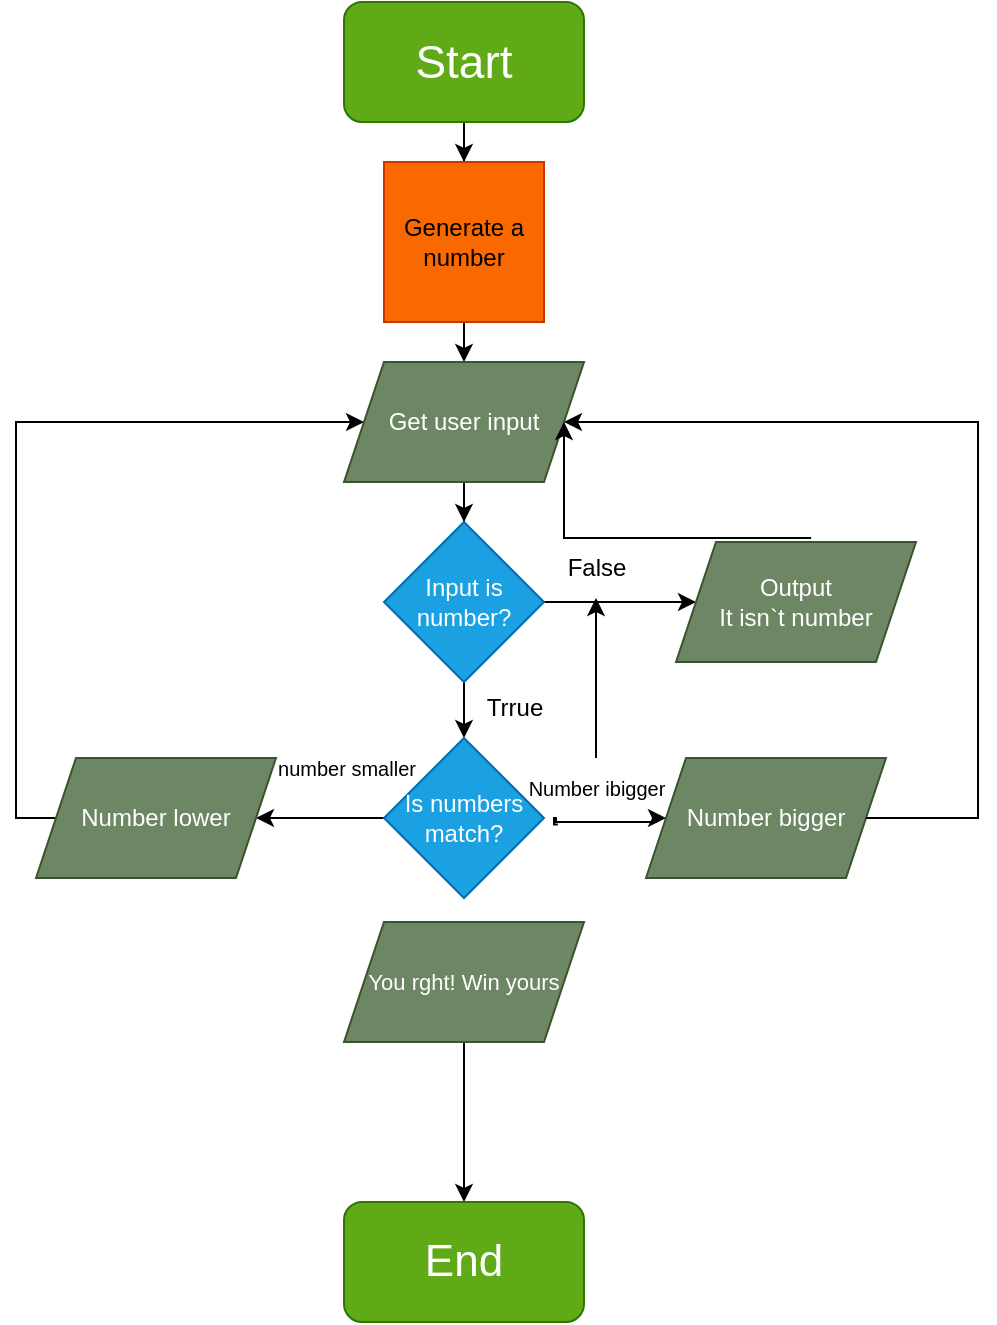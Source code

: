 <mxfile version="21.7.5" type="device">
  <diagram name="Страница — 1" id="zEwPG2Rf7rxG7eiGCEeS">
    <mxGraphModel dx="1009" dy="581" grid="1" gridSize="10" guides="1" tooltips="1" connect="1" arrows="1" fold="1" page="1" pageScale="1" pageWidth="827" pageHeight="1169" math="0" shadow="0">
      <root>
        <mxCell id="0" />
        <mxCell id="1" parent="0" />
        <mxCell id="aCeoo1v0vQvurUPuVx7p-3" value="" style="edgeStyle=orthogonalEdgeStyle;rounded=0;orthogonalLoop=1;jettySize=auto;html=1;" edge="1" parent="1" source="aCeoo1v0vQvurUPuVx7p-1" target="aCeoo1v0vQvurUPuVx7p-2">
          <mxGeometry relative="1" as="geometry" />
        </mxCell>
        <mxCell id="aCeoo1v0vQvurUPuVx7p-1" value="&lt;font style=&quot;font-size: 23px;&quot;&gt;Start&lt;/font&gt;" style="rounded=1;whiteSpace=wrap;html=1;fillColor=#60a917;strokeColor=#2D7600;fontColor=#ffffff;" vertex="1" parent="1">
          <mxGeometry x="354" y="30" width="120" height="60" as="geometry" />
        </mxCell>
        <mxCell id="aCeoo1v0vQvurUPuVx7p-7" value="" style="edgeStyle=orthogonalEdgeStyle;rounded=0;orthogonalLoop=1;jettySize=auto;html=1;" edge="1" parent="1" source="aCeoo1v0vQvurUPuVx7p-2">
          <mxGeometry relative="1" as="geometry">
            <mxPoint x="414" y="210" as="targetPoint" />
          </mxGeometry>
        </mxCell>
        <mxCell id="aCeoo1v0vQvurUPuVx7p-2" value="Generate a number" style="whiteSpace=wrap;html=1;aspect=fixed;fillColor=#fa6800;fontColor=#000000;strokeColor=#C73500;" vertex="1" parent="1">
          <mxGeometry x="374" y="110" width="80" height="80" as="geometry" />
        </mxCell>
        <mxCell id="aCeoo1v0vQvurUPuVx7p-13" value="" style="edgeStyle=orthogonalEdgeStyle;rounded=0;orthogonalLoop=1;jettySize=auto;html=1;" edge="1" parent="1" source="aCeoo1v0vQvurUPuVx7p-8" target="aCeoo1v0vQvurUPuVx7p-9">
          <mxGeometry relative="1" as="geometry" />
        </mxCell>
        <mxCell id="aCeoo1v0vQvurUPuVx7p-8" value="Get user input" style="shape=parallelogram;perimeter=parallelogramPerimeter;whiteSpace=wrap;html=1;fixedSize=1;fillColor=#6d8764;fontColor=#ffffff;strokeColor=#3A5431;" vertex="1" parent="1">
          <mxGeometry x="354" y="210" width="120" height="60" as="geometry" />
        </mxCell>
        <mxCell id="aCeoo1v0vQvurUPuVx7p-11" value="" style="edgeStyle=orthogonalEdgeStyle;rounded=0;orthogonalLoop=1;jettySize=auto;html=1;" edge="1" parent="1" source="aCeoo1v0vQvurUPuVx7p-9">
          <mxGeometry relative="1" as="geometry">
            <mxPoint x="530" y="330" as="targetPoint" />
          </mxGeometry>
        </mxCell>
        <mxCell id="aCeoo1v0vQvurUPuVx7p-17" value="" style="edgeStyle=orthogonalEdgeStyle;rounded=0;orthogonalLoop=1;jettySize=auto;html=1;" edge="1" parent="1" source="aCeoo1v0vQvurUPuVx7p-9" target="aCeoo1v0vQvurUPuVx7p-16">
          <mxGeometry relative="1" as="geometry" />
        </mxCell>
        <mxCell id="aCeoo1v0vQvurUPuVx7p-9" value="Input is number?" style="rhombus;whiteSpace=wrap;html=1;fillColor=#1ba1e2;fontColor=#ffffff;strokeColor=#006EAF;" vertex="1" parent="1">
          <mxGeometry x="374" y="290" width="80" height="80" as="geometry" />
        </mxCell>
        <mxCell id="aCeoo1v0vQvurUPuVx7p-12" value="False" style="text;html=1;align=center;verticalAlign=middle;resizable=0;points=[];autosize=1;strokeColor=none;fillColor=none;" vertex="1" parent="1">
          <mxGeometry x="455" y="298" width="50" height="30" as="geometry" />
        </mxCell>
        <mxCell id="aCeoo1v0vQvurUPuVx7p-15" style="edgeStyle=orthogonalEdgeStyle;rounded=0;orthogonalLoop=1;jettySize=auto;html=1;entryX=1;entryY=0.5;entryDx=0;entryDy=0;exitX=0.563;exitY=-0.033;exitDx=0;exitDy=0;exitPerimeter=0;" edge="1" parent="1" source="aCeoo1v0vQvurUPuVx7p-14" target="aCeoo1v0vQvurUPuVx7p-8">
          <mxGeometry relative="1" as="geometry">
            <mxPoint x="580" y="220" as="targetPoint" />
          </mxGeometry>
        </mxCell>
        <mxCell id="aCeoo1v0vQvurUPuVx7p-14" value="Output&lt;br&gt;It isn`t number" style="shape=parallelogram;perimeter=parallelogramPerimeter;whiteSpace=wrap;html=1;fixedSize=1;fillColor=#6d8764;strokeColor=#3A5431;fontColor=#ffffff;" vertex="1" parent="1">
          <mxGeometry x="520" y="300" width="120" height="60" as="geometry" />
        </mxCell>
        <mxCell id="aCeoo1v0vQvurUPuVx7p-27" value="" style="edgeStyle=orthogonalEdgeStyle;rounded=0;orthogonalLoop=1;jettySize=auto;html=1;" edge="1" parent="1" source="aCeoo1v0vQvurUPuVx7p-16" target="aCeoo1v0vQvurUPuVx7p-26">
          <mxGeometry relative="1" as="geometry" />
        </mxCell>
        <mxCell id="aCeoo1v0vQvurUPuVx7p-16" value="Is numbers match?" style="rhombus;whiteSpace=wrap;html=1;fillColor=#1ba1e2;strokeColor=#006EAF;fontColor=#ffffff;" vertex="1" parent="1">
          <mxGeometry x="374" y="398" width="80" height="80" as="geometry" />
        </mxCell>
        <mxCell id="aCeoo1v0vQvurUPuVx7p-18" value="Trrue" style="text;html=1;align=center;verticalAlign=middle;resizable=0;points=[];autosize=1;strokeColor=none;fillColor=none;" vertex="1" parent="1">
          <mxGeometry x="414" y="368" width="50" height="30" as="geometry" />
        </mxCell>
        <mxCell id="aCeoo1v0vQvurUPuVx7p-19" value="Number bigger" style="shape=parallelogram;perimeter=parallelogramPerimeter;whiteSpace=wrap;html=1;fixedSize=1;fillColor=#6d8764;fontColor=#ffffff;strokeColor=#3A5431;" vertex="1" parent="1">
          <mxGeometry x="505" y="408" width="120" height="60" as="geometry" />
        </mxCell>
        <mxCell id="aCeoo1v0vQvurUPuVx7p-22" style="edgeStyle=orthogonalEdgeStyle;rounded=0;orthogonalLoop=1;jettySize=auto;html=1;entryX=1;entryY=0.5;entryDx=0;entryDy=0;exitX=1;exitY=0.5;exitDx=0;exitDy=0;" edge="1" parent="1" source="aCeoo1v0vQvurUPuVx7p-19" target="aCeoo1v0vQvurUPuVx7p-8">
          <mxGeometry relative="1" as="geometry">
            <mxPoint x="671" y="408" as="sourcePoint" />
            <mxPoint x="570" y="240" as="targetPoint" />
            <Array as="points">
              <mxPoint x="671" y="438" />
              <mxPoint x="671" y="240" />
            </Array>
          </mxGeometry>
        </mxCell>
        <mxCell id="aCeoo1v0vQvurUPuVx7p-24" value="" style="edgeStyle=orthogonalEdgeStyle;rounded=0;orthogonalLoop=1;jettySize=auto;html=1;entryX=0;entryY=0.5;entryDx=0;entryDy=0;exitX=0.288;exitY=1.107;exitDx=0;exitDy=0;exitPerimeter=0;" edge="1" parent="1" source="aCeoo1v0vQvurUPuVx7p-23" target="aCeoo1v0vQvurUPuVx7p-19">
          <mxGeometry relative="1" as="geometry">
            <mxPoint x="454" y="438" as="sourcePoint" />
            <mxPoint x="515" y="438" as="targetPoint" />
            <Array as="points">
              <mxPoint x="459" y="438" />
              <mxPoint x="460" y="438" />
              <mxPoint x="460" y="440" />
              <mxPoint x="510" y="440" />
              <mxPoint x="510" y="438" />
            </Array>
          </mxGeometry>
        </mxCell>
        <mxCell id="aCeoo1v0vQvurUPuVx7p-25" value="" style="edgeStyle=orthogonalEdgeStyle;rounded=0;orthogonalLoop=1;jettySize=auto;html=1;" edge="1" parent="1" source="aCeoo1v0vQvurUPuVx7p-23" target="aCeoo1v0vQvurUPuVx7p-12">
          <mxGeometry relative="1" as="geometry" />
        </mxCell>
        <mxCell id="aCeoo1v0vQvurUPuVx7p-23" value="Number ibigger" style="text;html=1;align=center;verticalAlign=middle;resizable=0;points=[];autosize=1;strokeColor=none;fillColor=none;spacing=3;fontSize=10;" vertex="1" parent="1">
          <mxGeometry x="435" y="408" width="90" height="30" as="geometry" />
        </mxCell>
        <mxCell id="aCeoo1v0vQvurUPuVx7p-29" value="" style="edgeStyle=orthogonalEdgeStyle;rounded=0;orthogonalLoop=1;jettySize=auto;html=1;entryX=0;entryY=0.5;entryDx=0;entryDy=0;" edge="1" parent="1" source="aCeoo1v0vQvurUPuVx7p-26" target="aCeoo1v0vQvurUPuVx7p-8">
          <mxGeometry relative="1" as="geometry">
            <mxPoint x="150" y="240" as="targetPoint" />
            <Array as="points">
              <mxPoint x="190" y="438" />
              <mxPoint x="190" y="240" />
            </Array>
          </mxGeometry>
        </mxCell>
        <mxCell id="aCeoo1v0vQvurUPuVx7p-26" value="Number lower" style="shape=parallelogram;perimeter=parallelogramPerimeter;whiteSpace=wrap;html=1;fixedSize=1;fillColor=#6d8764;fontColor=#ffffff;strokeColor=#3A5431;" vertex="1" parent="1">
          <mxGeometry x="200" y="408" width="120" height="60" as="geometry" />
        </mxCell>
        <mxCell id="aCeoo1v0vQvurUPuVx7p-30" value="number smaller" style="text;html=1;align=center;verticalAlign=middle;resizable=0;points=[];autosize=1;strokeColor=none;fillColor=none;fontSize=10;" vertex="1" parent="1">
          <mxGeometry x="310" y="398" width="90" height="30" as="geometry" />
        </mxCell>
        <mxCell id="aCeoo1v0vQvurUPuVx7p-33" value="" style="edgeStyle=orthogonalEdgeStyle;rounded=0;orthogonalLoop=1;jettySize=auto;html=1;" edge="1" parent="1" source="aCeoo1v0vQvurUPuVx7p-31" target="aCeoo1v0vQvurUPuVx7p-32">
          <mxGeometry relative="1" as="geometry" />
        </mxCell>
        <mxCell id="aCeoo1v0vQvurUPuVx7p-31" value="&lt;font style=&quot;font-size: 11px;&quot;&gt;You rght! Win yours&lt;/font&gt;" style="shape=parallelogram;perimeter=parallelogramPerimeter;whiteSpace=wrap;html=1;fixedSize=1;fillColor=#6d8764;fontColor=#ffffff;strokeColor=#3A5431;" vertex="1" parent="1">
          <mxGeometry x="354" y="490" width="120" height="60" as="geometry" />
        </mxCell>
        <mxCell id="aCeoo1v0vQvurUPuVx7p-32" value="&lt;font style=&quot;font-size: 22px;&quot;&gt;End&lt;/font&gt;" style="rounded=1;whiteSpace=wrap;html=1;fillColor=#60a917;strokeColor=#2D7600;fontColor=#ffffff;" vertex="1" parent="1">
          <mxGeometry x="354" y="630" width="120" height="60" as="geometry" />
        </mxCell>
      </root>
    </mxGraphModel>
  </diagram>
</mxfile>
